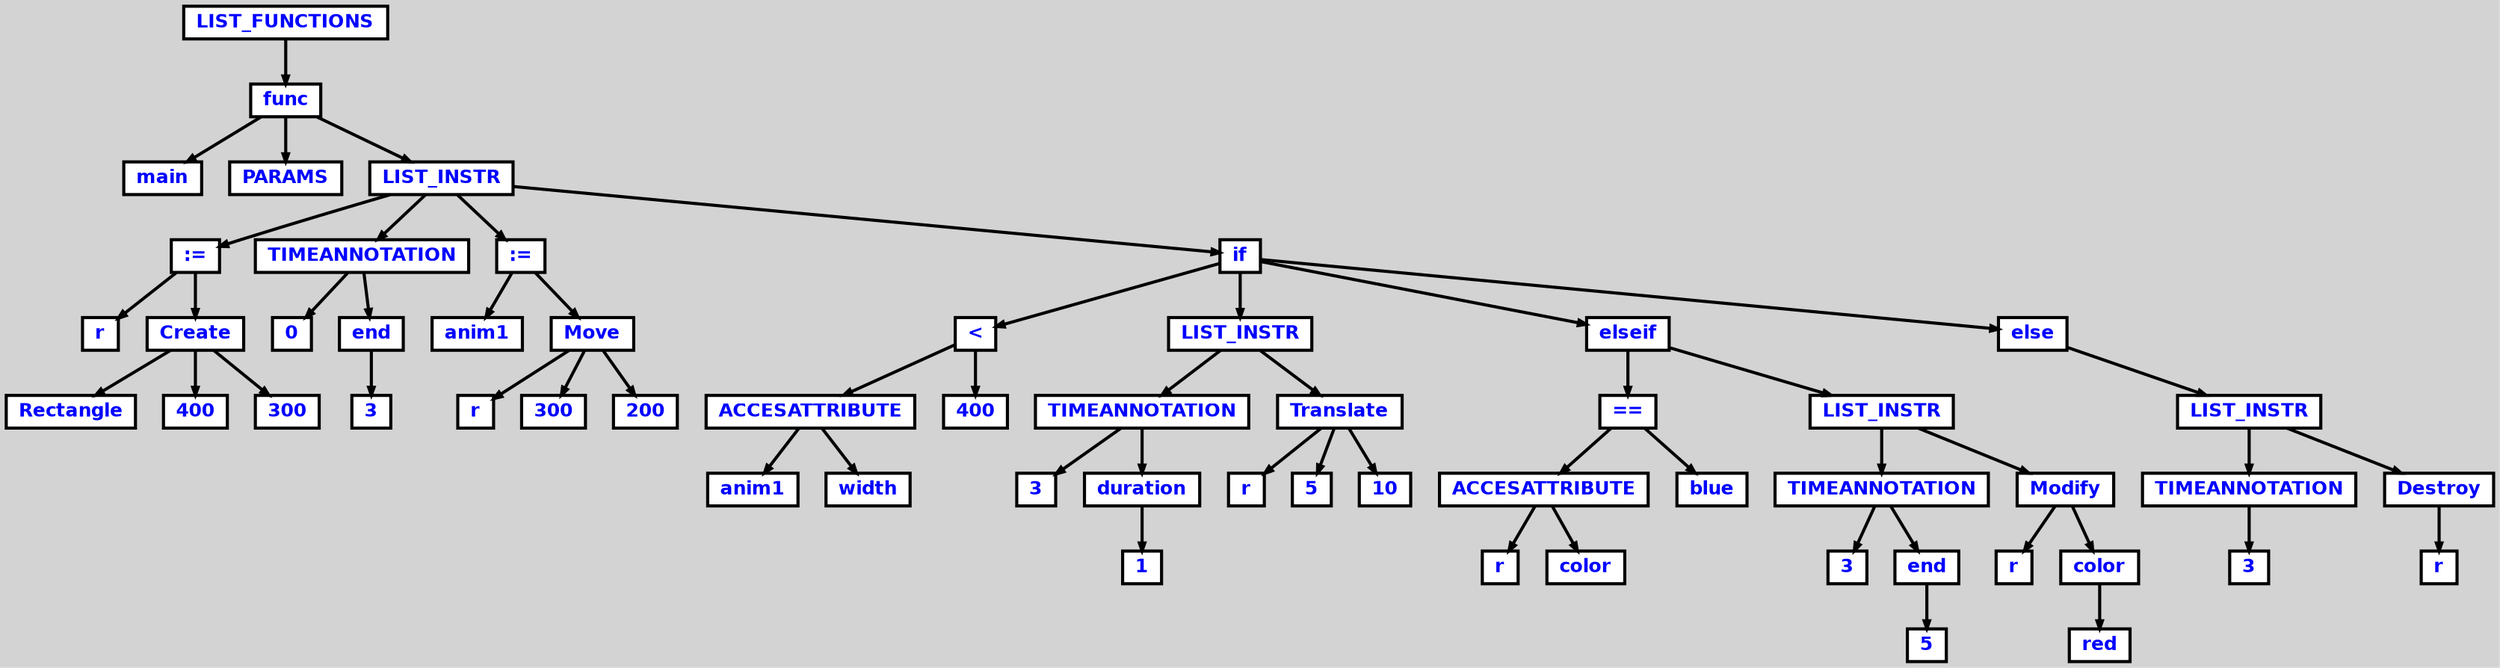 digraph {

	ordering=out;
	ranksep=.4;
	bgcolor="lightgrey"; node [shape=box, fixedsize=false, fontsize=12, fontname="Helvetica-bold", fontcolor="blue"
		width=.25, height=.25, color="black", fillcolor="white", style="filled, solid, bold"];
	edge [arrowsize=.5, color="black", style="bold"]

  n0 [label="LIST_FUNCTIONS"];
  n1 [label="func"];
  n1 [label="func"];
  n2 [label="main"];
  n3 [label="PARAMS"];
  n4 [label="LIST_INSTR"];
  n4 [label="LIST_INSTR"];
  n5 [label=":="];
  n5 [label=":="];
  n6 [label="r"];
  n7 [label="Create"];
  n7 [label="Create"];
  n8 [label="Rectangle"];
  n9 [label="400"];
  n10 [label="300"];
  n11 [label="TIMEANNOTATION"];
  n11 [label="TIMEANNOTATION"];
  n12 [label="0"];
  n13 [label="end"];
  n13 [label="end"];
  n14 [label="3"];
  n15 [label=":="];
  n15 [label=":="];
  n16 [label="anim1"];
  n17 [label="Move"];
  n17 [label="Move"];
  n18 [label="r"];
  n19 [label="300"];
  n20 [label="200"];
  n21 [label="if"];
  n21 [label="if"];
  n22 [label="<"];
  n22 [label="<"];
  n23 [label="ACCESATTRIBUTE"];
  n23 [label="ACCESATTRIBUTE"];
  n24 [label="anim1"];
  n25 [label="width"];
  n26 [label="400"];
  n27 [label="LIST_INSTR"];
  n27 [label="LIST_INSTR"];
  n28 [label="TIMEANNOTATION"];
  n28 [label="TIMEANNOTATION"];
  n29 [label="3"];
  n30 [label="duration"];
  n30 [label="duration"];
  n31 [label="1"];
  n32 [label="Translate"];
  n32 [label="Translate"];
  n33 [label="r"];
  n34 [label="5"];
  n35 [label="10"];
  n36 [label="elseif"];
  n36 [label="elseif"];
  n37 [label="=="];
  n37 [label="=="];
  n38 [label="ACCESATTRIBUTE"];
  n38 [label="ACCESATTRIBUTE"];
  n39 [label="r"];
  n40 [label="color"];
  n41 [label="blue"];
  n42 [label="LIST_INSTR"];
  n42 [label="LIST_INSTR"];
  n43 [label="TIMEANNOTATION"];
  n43 [label="TIMEANNOTATION"];
  n44 [label="3"];
  n45 [label="end"];
  n45 [label="end"];
  n46 [label="5"];
  n47 [label="Modify"];
  n47 [label="Modify"];
  n48 [label="r"];
  n49 [label="color"];
  n49 [label="color"];
  n50 [label="red"];
  n51 [label="else"];
  n51 [label="else"];
  n52 [label="LIST_INSTR"];
  n52 [label="LIST_INSTR"];
  n53 [label="TIMEANNOTATION"];
  n53 [label="TIMEANNOTATION"];
  n54 [label="3"];
  n55 [label="Destroy"];
  n55 [label="Destroy"];
  n56 [label="r"];

  n0 -> n1 // "LIST_FUNCTIONS" -> "func"
  n1 -> n2 // "func" -> "main"
  n1 -> n3 // "func" -> "PARAMS"
  n1 -> n4 // "func" -> "LIST_INSTR"
  n4 -> n5 // "LIST_INSTR" -> ":="
  n5 -> n6 // ":=" -> "r"
  n5 -> n7 // ":=" -> "Create"
  n7 -> n8 // "Create" -> "Rectangle"
  n7 -> n9 // "Create" -> "400"
  n7 -> n10 // "Create" -> "300"
  n4 -> n11 // "LIST_INSTR" -> "TIMEANNOTATION"
  n11 -> n12 // "TIMEANNOTATION" -> "0"
  n11 -> n13 // "TIMEANNOTATION" -> "end"
  n13 -> n14 // "end" -> "3"
  n4 -> n15 // "LIST_INSTR" -> ":="
  n15 -> n16 // ":=" -> "anim1"
  n15 -> n17 // ":=" -> "Move"
  n17 -> n18 // "Move" -> "r"
  n17 -> n19 // "Move" -> "300"
  n17 -> n20 // "Move" -> "200"
  n4 -> n21 // "LIST_INSTR" -> "if"
  n21 -> n22 // "if" -> "<"
  n22 -> n23 // "<" -> "ACCESATTRIBUTE"
  n23 -> n24 // "ACCESATTRIBUTE" -> "anim1"
  n23 -> n25 // "ACCESATTRIBUTE" -> "width"
  n22 -> n26 // "<" -> "400"
  n21 -> n27 // "if" -> "LIST_INSTR"
  n27 -> n28 // "LIST_INSTR" -> "TIMEANNOTATION"
  n28 -> n29 // "TIMEANNOTATION" -> "3"
  n28 -> n30 // "TIMEANNOTATION" -> "duration"
  n30 -> n31 // "duration" -> "1"
  n27 -> n32 // "LIST_INSTR" -> "Translate"
  n32 -> n33 // "Translate" -> "r"
  n32 -> n34 // "Translate" -> "5"
  n32 -> n35 // "Translate" -> "10"
  n21 -> n36 // "if" -> "elseif"
  n36 -> n37 // "elseif" -> "=="
  n37 -> n38 // "==" -> "ACCESATTRIBUTE"
  n38 -> n39 // "ACCESATTRIBUTE" -> "r"
  n38 -> n40 // "ACCESATTRIBUTE" -> "color"
  n37 -> n41 // "==" -> "blue"
  n36 -> n42 // "elseif" -> "LIST_INSTR"
  n42 -> n43 // "LIST_INSTR" -> "TIMEANNOTATION"
  n43 -> n44 // "TIMEANNOTATION" -> "3"
  n43 -> n45 // "TIMEANNOTATION" -> "end"
  n45 -> n46 // "end" -> "5"
  n42 -> n47 // "LIST_INSTR" -> "Modify"
  n47 -> n48 // "Modify" -> "r"
  n47 -> n49 // "Modify" -> "color"
  n49 -> n50 // "color" -> "red"
  n21 -> n51 // "if" -> "else"
  n51 -> n52 // "else" -> "LIST_INSTR"
  n52 -> n53 // "LIST_INSTR" -> "TIMEANNOTATION"
  n53 -> n54 // "TIMEANNOTATION" -> "3"
  n52 -> n55 // "LIST_INSTR" -> "Destroy"
  n55 -> n56 // "Destroy" -> "r"

}

